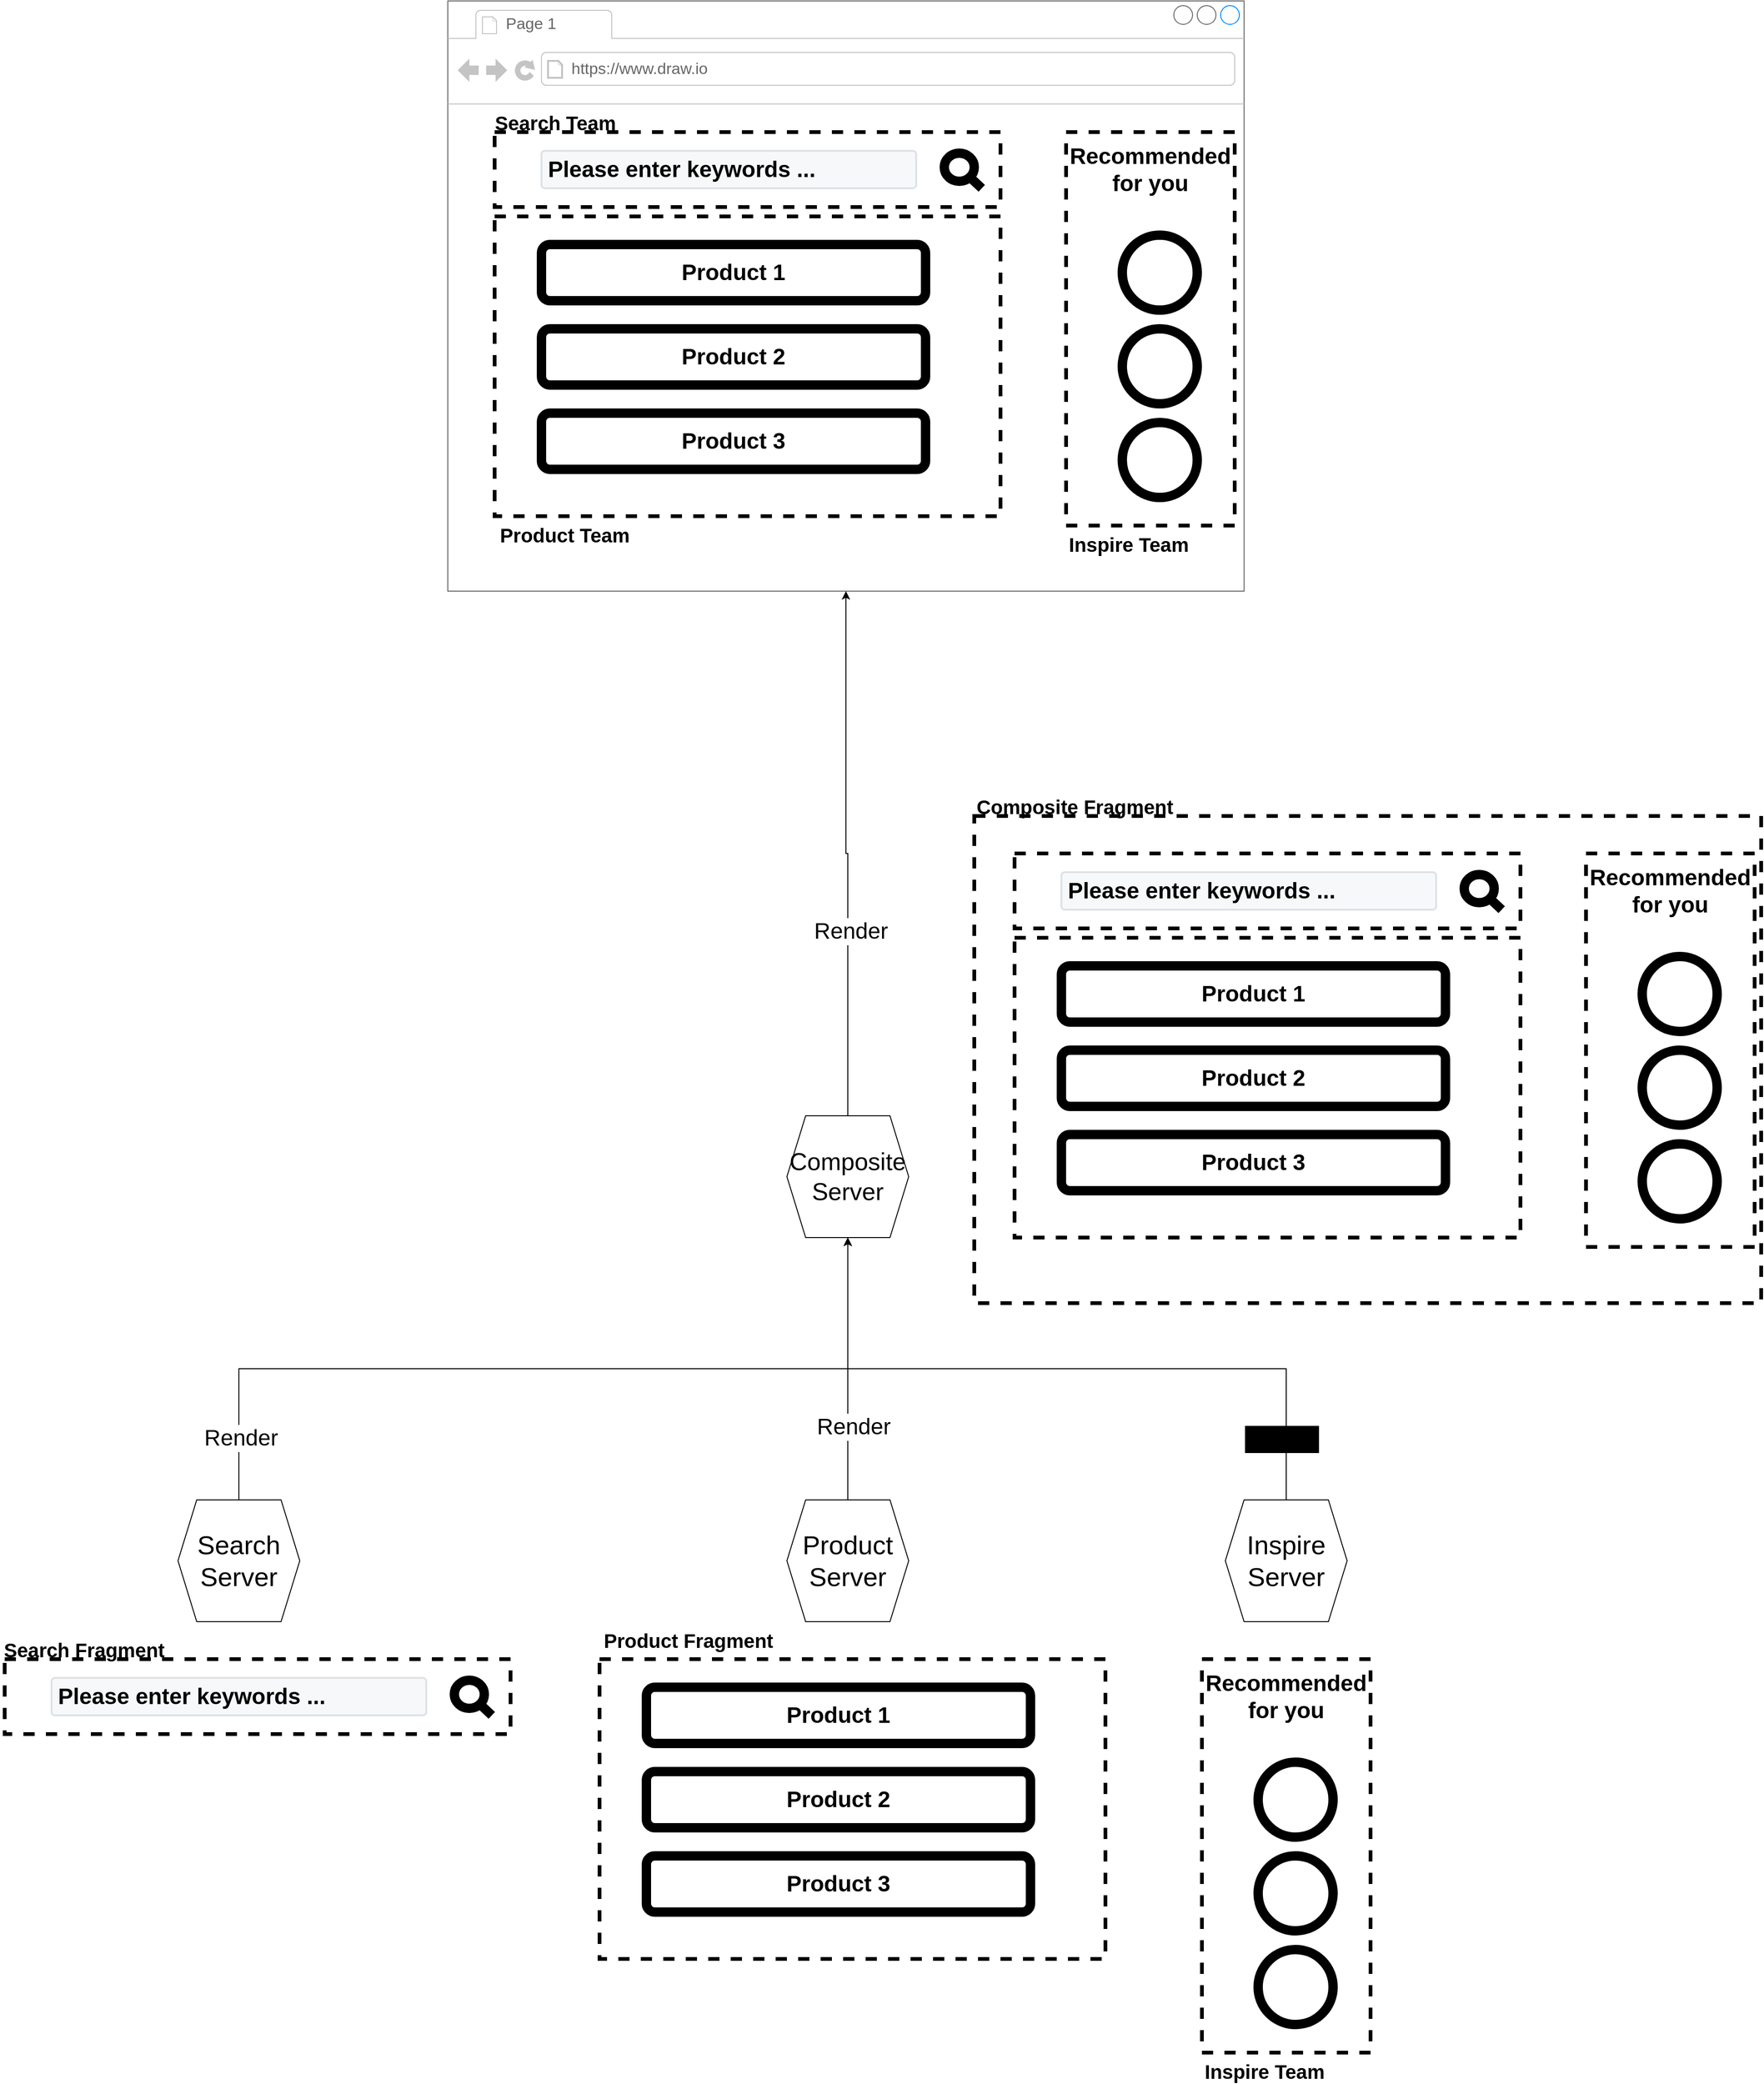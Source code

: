 <mxfile>
    <diagram id="B9imWvU3-mCyOA17thxm" name="Page-1">
        <mxGraphModel dx="1315" dy="2105" grid="1" gridSize="10" guides="1" tooltips="1" connect="1" arrows="1" fold="1" page="1" pageScale="1" pageWidth="850" pageHeight="1100" math="0" shadow="0">
            <root>
                <mxCell id="0"/>
                <mxCell id="1" parent="0"/>
                <mxCell id="88" style="edgeStyle=orthogonalEdgeStyle;rounded=0;orthogonalLoop=1;jettySize=auto;html=1;exitX=0.5;exitY=0;exitDx=0;exitDy=0;" edge="1" parent="1" source="47" target="71">
                    <mxGeometry relative="1" as="geometry"/>
                </mxCell>
                <mxCell id="96" value="&lt;span style=&quot;font-size: 24px&quot;&gt;Render&lt;/span&gt;" style="edgeLabel;html=1;align=center;verticalAlign=middle;resizable=0;points=[];" vertex="1" connectable="0" parent="88">
                    <mxGeometry x="-0.855" y="-2" relative="1" as="geometry">
                        <mxPoint y="1" as="offset"/>
                    </mxGeometry>
                </mxCell>
                <mxCell id="47" value="&lt;font style=&quot;font-size: 28px&quot;&gt;Search Server&lt;/font&gt;" style="shape=hexagon;perimeter=hexagonPerimeter2;whiteSpace=wrap;html=1;fixedSize=1;" vertex="1" parent="1">
                    <mxGeometry x="790" y="1540" width="130" height="130" as="geometry"/>
                </mxCell>
                <mxCell id="87" style="edgeStyle=orthogonalEdgeStyle;rounded=0;orthogonalLoop=1;jettySize=auto;html=1;exitX=0.5;exitY=0;exitDx=0;exitDy=0;entryX=0.5;entryY=1;entryDx=0;entryDy=0;" edge="1" parent="1" source="49" target="71">
                    <mxGeometry relative="1" as="geometry"/>
                </mxCell>
                <mxCell id="95" value="&lt;span style=&quot;font-size: 24px&quot;&gt;Render&lt;/span&gt;" style="edgeLabel;html=1;align=center;verticalAlign=middle;resizable=0;points=[];" vertex="1" connectable="0" parent="87">
                    <mxGeometry x="-0.436" y="-6" relative="1" as="geometry">
                        <mxPoint y="1" as="offset"/>
                    </mxGeometry>
                </mxCell>
                <mxCell id="49" value="&lt;span style=&quot;font-size: 28px&quot;&gt;Product Server&lt;/span&gt;" style="shape=hexagon;perimeter=hexagonPerimeter2;whiteSpace=wrap;html=1;fixedSize=1;" vertex="1" parent="1">
                    <mxGeometry x="1440" y="1540" width="130" height="130" as="geometry"/>
                </mxCell>
                <mxCell id="28" value="" style="strokeWidth=1;shadow=0;dashed=0;align=center;html=1;shape=mxgraph.mockup.containers.browserWindow;rSize=0;strokeColor=#666666;strokeColor2=#008cff;strokeColor3=#c4c4c4;mainText=,;recursiveResize=0;container=0;" vertex="1" parent="1">
                    <mxGeometry x="1078" y="-60" width="850" height="630" as="geometry"/>
                </mxCell>
                <mxCell id="45" value="" style="rounded=0;whiteSpace=wrap;html=1;strokeWidth=4;dashed=1;fillColor=none;" vertex="1" parent="1">
                    <mxGeometry x="1738" y="80" width="180" height="420" as="geometry"/>
                </mxCell>
                <mxCell id="53" value="" style="rounded=0;whiteSpace=wrap;html=1;strokeWidth=4;dashed=1;fillColor=none;" vertex="1" parent="1">
                    <mxGeometry x="605" y="1710" width="540" height="80" as="geometry"/>
                </mxCell>
                <mxCell id="54" value="&lt;font color=&quot;#000000&quot;&gt;&lt;span style=&quot;font-size: 24px&quot;&gt;&lt;b&gt;Please enter keywords ...&lt;/b&gt;&lt;/span&gt;&lt;/font&gt;" style="rounded=1;arcSize=9;fillColor=#F7F8F9;align=left;spacingLeft=5;strokeColor=#DEE1E6;html=1;strokeWidth=2;fontSize=12" vertex="1" parent="1">
                    <mxGeometry x="655" y="1730" width="400" height="40" as="geometry"/>
                </mxCell>
                <mxCell id="55" value="" style="html=1;verticalLabelPosition=bottom;align=center;labelBackgroundColor=#ffffff;verticalAlign=top;strokeWidth=10;shadow=0;dashed=0;shape=mxgraph.ios7.icons.looking_glass;" vertex="1" parent="1">
                    <mxGeometry x="1085" y="1732.5" width="40" height="37.5" as="geometry"/>
                </mxCell>
                <mxCell id="56" value="&lt;b&gt;&lt;font style=&quot;font-size: 21px&quot;&gt;Search Fragment&lt;/font&gt;&lt;/b&gt;" style="text;html=1;strokeColor=none;fillColor=none;align=center;verticalAlign=middle;whiteSpace=wrap;rounded=0;dashed=1;" vertex="1" parent="1">
                    <mxGeometry x="600" y="1690" width="180" height="20" as="geometry"/>
                </mxCell>
                <mxCell id="29" value="" style="rounded=0;whiteSpace=wrap;html=1;strokeWidth=4;dashed=1;fillColor=none;" vertex="1" parent="1">
                    <mxGeometry x="1128" y="170" width="540" height="320" as="geometry"/>
                </mxCell>
                <mxCell id="30" value="" style="rounded=0;whiteSpace=wrap;html=1;strokeWidth=4;dashed=1;fillColor=none;" vertex="1" parent="1">
                    <mxGeometry x="1128" y="80" width="540" height="80" as="geometry"/>
                </mxCell>
                <mxCell id="31" value="Page 1" style="strokeWidth=1;shadow=0;dashed=0;align=center;html=1;shape=mxgraph.mockup.containers.anchor;fontSize=17;fontColor=#666666;align=left;" vertex="1" parent="1">
                    <mxGeometry x="1138" y="-48" width="110" height="26" as="geometry"/>
                </mxCell>
                <mxCell id="32" value="https://www.draw.io" style="strokeWidth=1;shadow=0;dashed=0;align=center;html=1;shape=mxgraph.mockup.containers.anchor;rSize=0;fontSize=17;fontColor=#666666;align=left;" vertex="1" parent="1">
                    <mxGeometry x="1208" width="250" height="26" as="geometry"/>
                </mxCell>
                <mxCell id="33" value="&lt;font color=&quot;#000000&quot;&gt;&lt;span style=&quot;font-size: 24px&quot;&gt;&lt;b&gt;Please enter keywords ...&lt;/b&gt;&lt;/span&gt;&lt;/font&gt;" style="rounded=1;arcSize=9;fillColor=#F7F8F9;align=left;spacingLeft=5;strokeColor=#DEE1E6;html=1;strokeWidth=2;fontSize=12" vertex="1" parent="1">
                    <mxGeometry x="1178" y="100" width="400" height="40" as="geometry"/>
                </mxCell>
                <mxCell id="34" value="" style="html=1;verticalLabelPosition=bottom;align=center;labelBackgroundColor=#ffffff;verticalAlign=top;strokeWidth=10;shadow=0;dashed=0;shape=mxgraph.ios7.icons.looking_glass;" vertex="1" parent="1">
                    <mxGeometry x="1608" y="102.5" width="40" height="37.5" as="geometry"/>
                </mxCell>
                <mxCell id="35" value="&lt;b&gt;&lt;font style=&quot;font-size: 24px&quot;&gt;Product 1&lt;/font&gt;&lt;/b&gt;" style="rounded=1;whiteSpace=wrap;html=1;strokeWidth=10;" vertex="1" parent="1">
                    <mxGeometry x="1178" y="200" width="410" height="60" as="geometry"/>
                </mxCell>
                <mxCell id="36" value="&lt;span&gt;&lt;b&gt;&lt;font style=&quot;font-size: 24px&quot;&gt;Product 2&lt;/font&gt;&lt;/b&gt;&lt;/span&gt;" style="rounded=1;whiteSpace=wrap;html=1;strokeWidth=10;" vertex="1" parent="1">
                    <mxGeometry x="1178" y="290" width="410" height="60" as="geometry"/>
                </mxCell>
                <mxCell id="37" value="&lt;span&gt;&lt;b&gt;&lt;font style=&quot;font-size: 24px&quot;&gt;Product 3&lt;/font&gt;&lt;/b&gt;&lt;/span&gt;" style="rounded=1;whiteSpace=wrap;html=1;strokeWidth=10;" vertex="1" parent="1">
                    <mxGeometry x="1178" y="380" width="410" height="60" as="geometry"/>
                </mxCell>
                <mxCell id="38" value="" style="ellipse;whiteSpace=wrap;html=1;aspect=fixed;strokeWidth=10;" vertex="1" parent="1">
                    <mxGeometry x="1798" y="190" width="80" height="80" as="geometry"/>
                </mxCell>
                <mxCell id="39" value="" style="ellipse;whiteSpace=wrap;html=1;aspect=fixed;strokeWidth=10;" vertex="1" parent="1">
                    <mxGeometry x="1798" y="290" width="80" height="80" as="geometry"/>
                </mxCell>
                <mxCell id="40" value="" style="ellipse;whiteSpace=wrap;html=1;aspect=fixed;strokeWidth=10;" vertex="1" parent="1">
                    <mxGeometry x="1798" y="390" width="80" height="80" as="geometry"/>
                </mxCell>
                <mxCell id="41" value="&lt;b&gt;&lt;font style=&quot;font-size: 24px&quot;&gt;Recommended for you&lt;/font&gt;&lt;/b&gt;" style="text;html=1;strokeColor=none;fillColor=none;align=center;verticalAlign=middle;whiteSpace=wrap;rounded=0;" vertex="1" parent="1">
                    <mxGeometry x="1738" y="85" width="180" height="70" as="geometry"/>
                </mxCell>
                <mxCell id="42" value="&lt;b&gt;&lt;font style=&quot;font-size: 21px&quot;&gt;Search Team&lt;/font&gt;&lt;/b&gt;" style="text;html=1;strokeColor=none;fillColor=none;align=center;verticalAlign=middle;whiteSpace=wrap;rounded=0;dashed=1;" vertex="1" parent="1">
                    <mxGeometry x="1123" y="60" width="140" height="20" as="geometry"/>
                </mxCell>
                <mxCell id="43" value="&lt;b&gt;&lt;font style=&quot;font-size: 21px&quot;&gt;Product Team&lt;/font&gt;&lt;/b&gt;" style="text;html=1;strokeColor=none;fillColor=none;align=center;verticalAlign=middle;whiteSpace=wrap;rounded=0;dashed=1;" vertex="1" parent="1">
                    <mxGeometry x="1128" y="500" width="150" height="20" as="geometry"/>
                </mxCell>
                <mxCell id="44" value="&lt;b&gt;&lt;font style=&quot;font-size: 21px&quot;&gt;Inspire Team&lt;/font&gt;&lt;/b&gt;" style="text;html=1;strokeColor=none;fillColor=none;align=center;verticalAlign=middle;whiteSpace=wrap;rounded=0;dashed=1;" vertex="1" parent="1">
                    <mxGeometry x="1730" y="510" width="150" height="20" as="geometry"/>
                </mxCell>
                <mxCell id="58" value="" style="rounded=0;whiteSpace=wrap;html=1;strokeWidth=4;dashed=1;fillColor=none;" vertex="1" parent="1">
                    <mxGeometry x="1240" y="1710" width="540" height="320" as="geometry"/>
                </mxCell>
                <mxCell id="59" value="&lt;b&gt;&lt;font style=&quot;font-size: 24px&quot;&gt;Product 1&lt;/font&gt;&lt;/b&gt;" style="rounded=1;whiteSpace=wrap;html=1;strokeWidth=10;" vertex="1" parent="1">
                    <mxGeometry x="1290" y="1740" width="410" height="60" as="geometry"/>
                </mxCell>
                <mxCell id="60" value="&lt;span&gt;&lt;b&gt;&lt;font style=&quot;font-size: 24px&quot;&gt;Product 2&lt;/font&gt;&lt;/b&gt;&lt;/span&gt;" style="rounded=1;whiteSpace=wrap;html=1;strokeWidth=10;" vertex="1" parent="1">
                    <mxGeometry x="1290" y="1830" width="410" height="60" as="geometry"/>
                </mxCell>
                <mxCell id="61" value="&lt;span&gt;&lt;b&gt;&lt;font style=&quot;font-size: 24px&quot;&gt;Product 3&lt;/font&gt;&lt;/b&gt;&lt;/span&gt;" style="rounded=1;whiteSpace=wrap;html=1;strokeWidth=10;" vertex="1" parent="1">
                    <mxGeometry x="1290" y="1920" width="410" height="60" as="geometry"/>
                </mxCell>
                <mxCell id="62" value="&lt;b&gt;&lt;font style=&quot;font-size: 21px&quot;&gt;Product Fragment&lt;/font&gt;&lt;/b&gt;" style="text;html=1;strokeColor=none;fillColor=none;align=center;verticalAlign=middle;whiteSpace=wrap;rounded=0;dashed=1;" vertex="1" parent="1">
                    <mxGeometry x="1240" y="1680" width="190" height="20" as="geometry"/>
                </mxCell>
                <mxCell id="64" value="" style="rounded=0;whiteSpace=wrap;html=1;strokeWidth=4;dashed=1;fillColor=none;" vertex="1" parent="1">
                    <mxGeometry x="1883" y="1710" width="180" height="420" as="geometry"/>
                </mxCell>
                <mxCell id="65" value="" style="ellipse;whiteSpace=wrap;html=1;aspect=fixed;strokeWidth=10;" vertex="1" parent="1">
                    <mxGeometry x="1943" y="1820" width="80" height="80" as="geometry"/>
                </mxCell>
                <mxCell id="66" value="" style="ellipse;whiteSpace=wrap;html=1;aspect=fixed;strokeWidth=10;" vertex="1" parent="1">
                    <mxGeometry x="1943" y="1920" width="80" height="80" as="geometry"/>
                </mxCell>
                <mxCell id="67" value="" style="ellipse;whiteSpace=wrap;html=1;aspect=fixed;strokeWidth=10;" vertex="1" parent="1">
                    <mxGeometry x="1943" y="2020" width="80" height="80" as="geometry"/>
                </mxCell>
                <mxCell id="68" value="&lt;b&gt;&lt;font style=&quot;font-size: 24px&quot;&gt;Recommended for you&lt;/font&gt;&lt;/b&gt;" style="text;html=1;strokeColor=none;fillColor=none;align=center;verticalAlign=middle;whiteSpace=wrap;rounded=0;" vertex="1" parent="1">
                    <mxGeometry x="1883" y="1715" width="180" height="70" as="geometry"/>
                </mxCell>
                <mxCell id="69" value="&lt;b&gt;&lt;font style=&quot;font-size: 21px&quot;&gt;Inspire Team&lt;/font&gt;&lt;/b&gt;" style="text;html=1;strokeColor=none;fillColor=none;align=center;verticalAlign=middle;whiteSpace=wrap;rounded=0;dashed=1;" vertex="1" parent="1">
                    <mxGeometry x="1875" y="2140" width="150" height="20" as="geometry"/>
                </mxCell>
                <mxCell id="93" style="edgeStyle=orthogonalEdgeStyle;rounded=0;orthogonalLoop=1;jettySize=auto;html=1;exitX=0.5;exitY=0;exitDx=0;exitDy=0;" edge="1" parent="1" source="71" target="28">
                    <mxGeometry relative="1" as="geometry"/>
                </mxCell>
                <mxCell id="94" value="&lt;font&gt;&lt;font style=&quot;font-size: 24px&quot;&gt;Render&lt;/font&gt;&lt;br&gt;&lt;/font&gt;" style="edgeLabel;html=1;align=center;verticalAlign=middle;resizable=0;points=[];" vertex="1" connectable="0" parent="93">
                    <mxGeometry x="-0.297" y="-3" relative="1" as="geometry">
                        <mxPoint as="offset"/>
                    </mxGeometry>
                </mxCell>
                <mxCell id="71" value="&lt;span style=&quot;font-size: 26px&quot;&gt;Composite&lt;br&gt;Server&lt;br&gt;&lt;/span&gt;" style="shape=hexagon;perimeter=hexagonPerimeter2;whiteSpace=wrap;html=1;fixedSize=1;" vertex="1" parent="1">
                    <mxGeometry x="1440" y="1130" width="130" height="130" as="geometry"/>
                </mxCell>
                <mxCell id="72" value="" style="rounded=0;whiteSpace=wrap;html=1;strokeWidth=4;dashed=1;fillColor=none;" vertex="1" parent="1">
                    <mxGeometry x="2293" y="850" width="180" height="420" as="geometry"/>
                </mxCell>
                <mxCell id="73" value="" style="rounded=0;whiteSpace=wrap;html=1;strokeWidth=4;dashed=1;fillColor=none;" vertex="1" parent="1">
                    <mxGeometry x="1683" y="940" width="540" height="320" as="geometry"/>
                </mxCell>
                <mxCell id="74" value="" style="rounded=0;whiteSpace=wrap;html=1;strokeWidth=4;dashed=1;fillColor=none;" vertex="1" parent="1">
                    <mxGeometry x="1683" y="850" width="540" height="80" as="geometry"/>
                </mxCell>
                <mxCell id="75" value="&lt;font color=&quot;#000000&quot;&gt;&lt;span style=&quot;font-size: 24px&quot;&gt;&lt;b&gt;Please enter keywords ...&lt;/b&gt;&lt;/span&gt;&lt;/font&gt;" style="rounded=1;arcSize=9;fillColor=#F7F8F9;align=left;spacingLeft=5;strokeColor=#DEE1E6;html=1;strokeWidth=2;fontSize=12" vertex="1" parent="1">
                    <mxGeometry x="1733" y="870" width="400" height="40" as="geometry"/>
                </mxCell>
                <mxCell id="76" value="" style="html=1;verticalLabelPosition=bottom;align=center;labelBackgroundColor=#ffffff;verticalAlign=top;strokeWidth=10;shadow=0;dashed=0;shape=mxgraph.ios7.icons.looking_glass;" vertex="1" parent="1">
                    <mxGeometry x="2163" y="872.5" width="40" height="37.5" as="geometry"/>
                </mxCell>
                <mxCell id="77" value="&lt;b&gt;&lt;font style=&quot;font-size: 24px&quot;&gt;Product 1&lt;/font&gt;&lt;/b&gt;" style="rounded=1;whiteSpace=wrap;html=1;strokeWidth=10;" vertex="1" parent="1">
                    <mxGeometry x="1733" y="970" width="410" height="60" as="geometry"/>
                </mxCell>
                <mxCell id="78" value="&lt;span&gt;&lt;b&gt;&lt;font style=&quot;font-size: 24px&quot;&gt;Product 2&lt;/font&gt;&lt;/b&gt;&lt;/span&gt;" style="rounded=1;whiteSpace=wrap;html=1;strokeWidth=10;" vertex="1" parent="1">
                    <mxGeometry x="1733" y="1060" width="410" height="60" as="geometry"/>
                </mxCell>
                <mxCell id="79" value="&lt;span&gt;&lt;b&gt;&lt;font style=&quot;font-size: 24px&quot;&gt;Product 3&lt;/font&gt;&lt;/b&gt;&lt;/span&gt;" style="rounded=1;whiteSpace=wrap;html=1;strokeWidth=10;" vertex="1" parent="1">
                    <mxGeometry x="1733" y="1150" width="410" height="60" as="geometry"/>
                </mxCell>
                <mxCell id="80" value="" style="ellipse;whiteSpace=wrap;html=1;aspect=fixed;strokeWidth=10;" vertex="1" parent="1">
                    <mxGeometry x="2353" y="960" width="80" height="80" as="geometry"/>
                </mxCell>
                <mxCell id="81" value="" style="ellipse;whiteSpace=wrap;html=1;aspect=fixed;strokeWidth=10;" vertex="1" parent="1">
                    <mxGeometry x="2353" y="1060" width="80" height="80" as="geometry"/>
                </mxCell>
                <mxCell id="82" value="" style="ellipse;whiteSpace=wrap;html=1;aspect=fixed;strokeWidth=10;" vertex="1" parent="1">
                    <mxGeometry x="2353" y="1160" width="80" height="80" as="geometry"/>
                </mxCell>
                <mxCell id="83" value="&lt;b&gt;&lt;font style=&quot;font-size: 24px&quot;&gt;Recommended for you&lt;/font&gt;&lt;/b&gt;" style="text;html=1;strokeColor=none;fillColor=none;align=center;verticalAlign=middle;whiteSpace=wrap;rounded=0;" vertex="1" parent="1">
                    <mxGeometry x="2293" y="855" width="180" height="70" as="geometry"/>
                </mxCell>
                <mxCell id="89" value="" style="rounded=0;whiteSpace=wrap;html=1;strokeWidth=4;fillColor=none;dashed=1;" vertex="1" parent="1">
                    <mxGeometry x="1640" y="810" width="840" height="520" as="geometry"/>
                </mxCell>
                <mxCell id="91" value="&lt;b&gt;&lt;font style=&quot;font-size: 21px&quot;&gt;Composite Fragment&lt;/font&gt;&lt;/b&gt;" style="text;html=1;strokeColor=none;fillColor=none;align=center;verticalAlign=middle;whiteSpace=wrap;rounded=0;dashed=1;" vertex="1" parent="1">
                    <mxGeometry x="1640" y="790" width="215" height="20" as="geometry"/>
                </mxCell>
                <mxCell id="102" style="edgeStyle=orthogonalEdgeStyle;rounded=0;orthogonalLoop=1;jettySize=auto;html=1;exitX=0.5;exitY=0;exitDx=0;exitDy=0;fontColor=none;" edge="1" parent="1" source="100" target="71">
                    <mxGeometry relative="1" as="geometry"/>
                </mxCell>
                <mxCell id="103" value="&lt;span style=&quot;font-size: 24px&quot;&gt;Render&lt;/span&gt;" style="edgeLabel;html=1;align=center;verticalAlign=middle;resizable=0;points=[];labelBackgroundColor=#000000;" vertex="1" connectable="0" parent="102">
                    <mxGeometry x="-0.826" y="6" relative="1" as="geometry">
                        <mxPoint x="1" as="offset"/>
                    </mxGeometry>
                </mxCell>
                <mxCell id="100" value="&lt;span style=&quot;font-size: 28px&quot;&gt;Inspire Server&lt;/span&gt;" style="shape=hexagon;perimeter=hexagonPerimeter2;whiteSpace=wrap;html=1;fixedSize=1;" vertex="1" parent="1">
                    <mxGeometry x="1908" y="1540" width="130" height="130" as="geometry"/>
                </mxCell>
            </root>
        </mxGraphModel>
    </diagram>
</mxfile>
